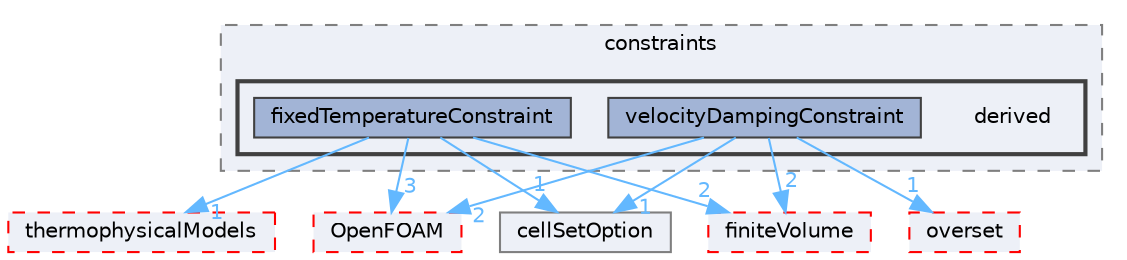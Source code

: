 digraph "src/fvOptions/constraints/derived"
{
 // LATEX_PDF_SIZE
  bgcolor="transparent";
  edge [fontname=Helvetica,fontsize=10,labelfontname=Helvetica,labelfontsize=10];
  node [fontname=Helvetica,fontsize=10,shape=box,height=0.2,width=0.4];
  compound=true
  subgraph clusterdir_35258aa5e0da929963ca5864cc4044a5 {
    graph [ bgcolor="#edf0f7", pencolor="grey50", label="constraints", fontname=Helvetica,fontsize=10 style="filled,dashed", URL="dir_35258aa5e0da929963ca5864cc4044a5.html",tooltip=""]
  subgraph clusterdir_a94741fccbc5648f4d226aa188574461 {
    graph [ bgcolor="#edf0f7", pencolor="grey25", label="", fontname=Helvetica,fontsize=10 style="filled,bold", URL="dir_a94741fccbc5648f4d226aa188574461.html",tooltip=""]
    dir_a94741fccbc5648f4d226aa188574461 [shape=plaintext, label="derived"];
  dir_e01f3cb8587634c37b158579198b68d2 [label="fixedTemperatureConstraint", fillcolor="#a2b4d6", color="grey25", style="filled", URL="dir_e01f3cb8587634c37b158579198b68d2.html",tooltip=""];
  dir_523ecbbe82390b5840ca62f399b65129 [label="velocityDampingConstraint", fillcolor="#a2b4d6", color="grey25", style="filled", URL="dir_523ecbbe82390b5840ca62f399b65129.html",tooltip=""];
  }
  }
  dir_9bd15774b555cf7259a6fa18f99fe99b [label="finiteVolume", fillcolor="#edf0f7", color="red", style="filled,dashed", URL="dir_9bd15774b555cf7259a6fa18f99fe99b.html",tooltip=""];
  dir_2778d089ec5c4f66810b11f753867003 [label="thermophysicalModels", fillcolor="#edf0f7", color="red", style="filled,dashed", URL="dir_2778d089ec5c4f66810b11f753867003.html",tooltip=""];
  dir_c5473ff19b20e6ec4dfe5c310b3778a8 [label="OpenFOAM", fillcolor="#edf0f7", color="red", style="filled,dashed", URL="dir_c5473ff19b20e6ec4dfe5c310b3778a8.html",tooltip=""];
  dir_3985ce20ae33982f8c583731dc480b49 [label="cellSetOption", fillcolor="#edf0f7", color="grey50", style="filled", URL="dir_3985ce20ae33982f8c583731dc480b49.html",tooltip=""];
  dir_130ea3eb54766613bed36c4f96e55285 [label="overset", fillcolor="#edf0f7", color="red", style="filled,dashed", URL="dir_130ea3eb54766613bed36c4f96e55285.html",tooltip=""];
  dir_e01f3cb8587634c37b158579198b68d2->dir_2778d089ec5c4f66810b11f753867003 [headlabel="1", labeldistance=1.5 headhref="dir_001420_004022.html" href="dir_001420_004022.html" color="steelblue1" fontcolor="steelblue1"];
  dir_e01f3cb8587634c37b158579198b68d2->dir_3985ce20ae33982f8c583731dc480b49 [headlabel="1", labeldistance=1.5 headhref="dir_001420_000430.html" href="dir_001420_000430.html" color="steelblue1" fontcolor="steelblue1"];
  dir_e01f3cb8587634c37b158579198b68d2->dir_9bd15774b555cf7259a6fa18f99fe99b [headlabel="2", labeldistance=1.5 headhref="dir_001420_001387.html" href="dir_001420_001387.html" color="steelblue1" fontcolor="steelblue1"];
  dir_e01f3cb8587634c37b158579198b68d2->dir_c5473ff19b20e6ec4dfe5c310b3778a8 [headlabel="3", labeldistance=1.5 headhref="dir_001420_002695.html" href="dir_001420_002695.html" color="steelblue1" fontcolor="steelblue1"];
  dir_523ecbbe82390b5840ca62f399b65129->dir_130ea3eb54766613bed36c4f96e55285 [headlabel="1", labeldistance=1.5 headhref="dir_004268_002752.html" href="dir_004268_002752.html" color="steelblue1" fontcolor="steelblue1"];
  dir_523ecbbe82390b5840ca62f399b65129->dir_3985ce20ae33982f8c583731dc480b49 [headlabel="1", labeldistance=1.5 headhref="dir_004268_000430.html" href="dir_004268_000430.html" color="steelblue1" fontcolor="steelblue1"];
  dir_523ecbbe82390b5840ca62f399b65129->dir_9bd15774b555cf7259a6fa18f99fe99b [headlabel="2", labeldistance=1.5 headhref="dir_004268_001387.html" href="dir_004268_001387.html" color="steelblue1" fontcolor="steelblue1"];
  dir_523ecbbe82390b5840ca62f399b65129->dir_c5473ff19b20e6ec4dfe5c310b3778a8 [headlabel="2", labeldistance=1.5 headhref="dir_004268_002695.html" href="dir_004268_002695.html" color="steelblue1" fontcolor="steelblue1"];
}
